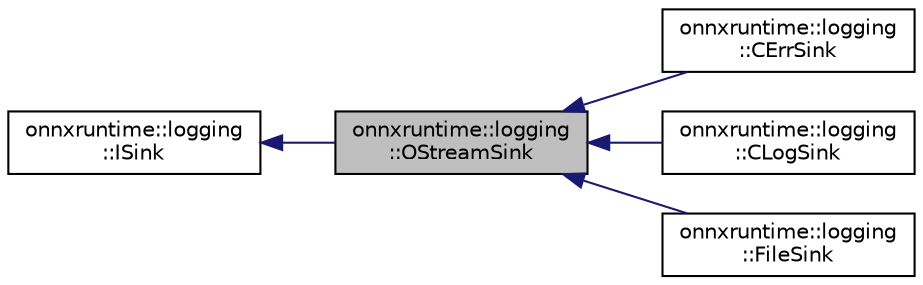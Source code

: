digraph "onnxruntime::logging::OStreamSink"
{
  edge [fontname="Helvetica",fontsize="10",labelfontname="Helvetica",labelfontsize="10"];
  node [fontname="Helvetica",fontsize="10",shape=record];
  rankdir="LR";
  Node0 [label="onnxruntime::logging\l::OStreamSink",height=0.2,width=0.4,color="black", fillcolor="grey75", style="filled", fontcolor="black"];
  Node1 -> Node0 [dir="back",color="midnightblue",fontsize="10",style="solid",fontname="Helvetica"];
  Node1 [label="onnxruntime::logging\l::ISink",height=0.2,width=0.4,color="black", fillcolor="white", style="filled",URL="$classonnxruntime_1_1logging_1_1ISink.html"];
  Node0 -> Node2 [dir="back",color="midnightblue",fontsize="10",style="solid",fontname="Helvetica"];
  Node2 [label="onnxruntime::logging\l::CErrSink",height=0.2,width=0.4,color="black", fillcolor="white", style="filled",URL="$classonnxruntime_1_1logging_1_1CErrSink.html",tooltip="A std::cerr based ISink "];
  Node0 -> Node3 [dir="back",color="midnightblue",fontsize="10",style="solid",fontname="Helvetica"];
  Node3 [label="onnxruntime::logging\l::CLogSink",height=0.2,width=0.4,color="black", fillcolor="white", style="filled",URL="$classonnxruntime_1_1logging_1_1CLogSink.html",tooltip="A std::clog based ISink "];
  Node0 -> Node4 [dir="back",color="midnightblue",fontsize="10",style="solid",fontname="Helvetica"];
  Node4 [label="onnxruntime::logging\l::FileSink",height=0.2,width=0.4,color="black", fillcolor="white", style="filled",URL="$classonnxruntime_1_1logging_1_1FileSink.html",tooltip="ISink that writes to a file. "];
}
